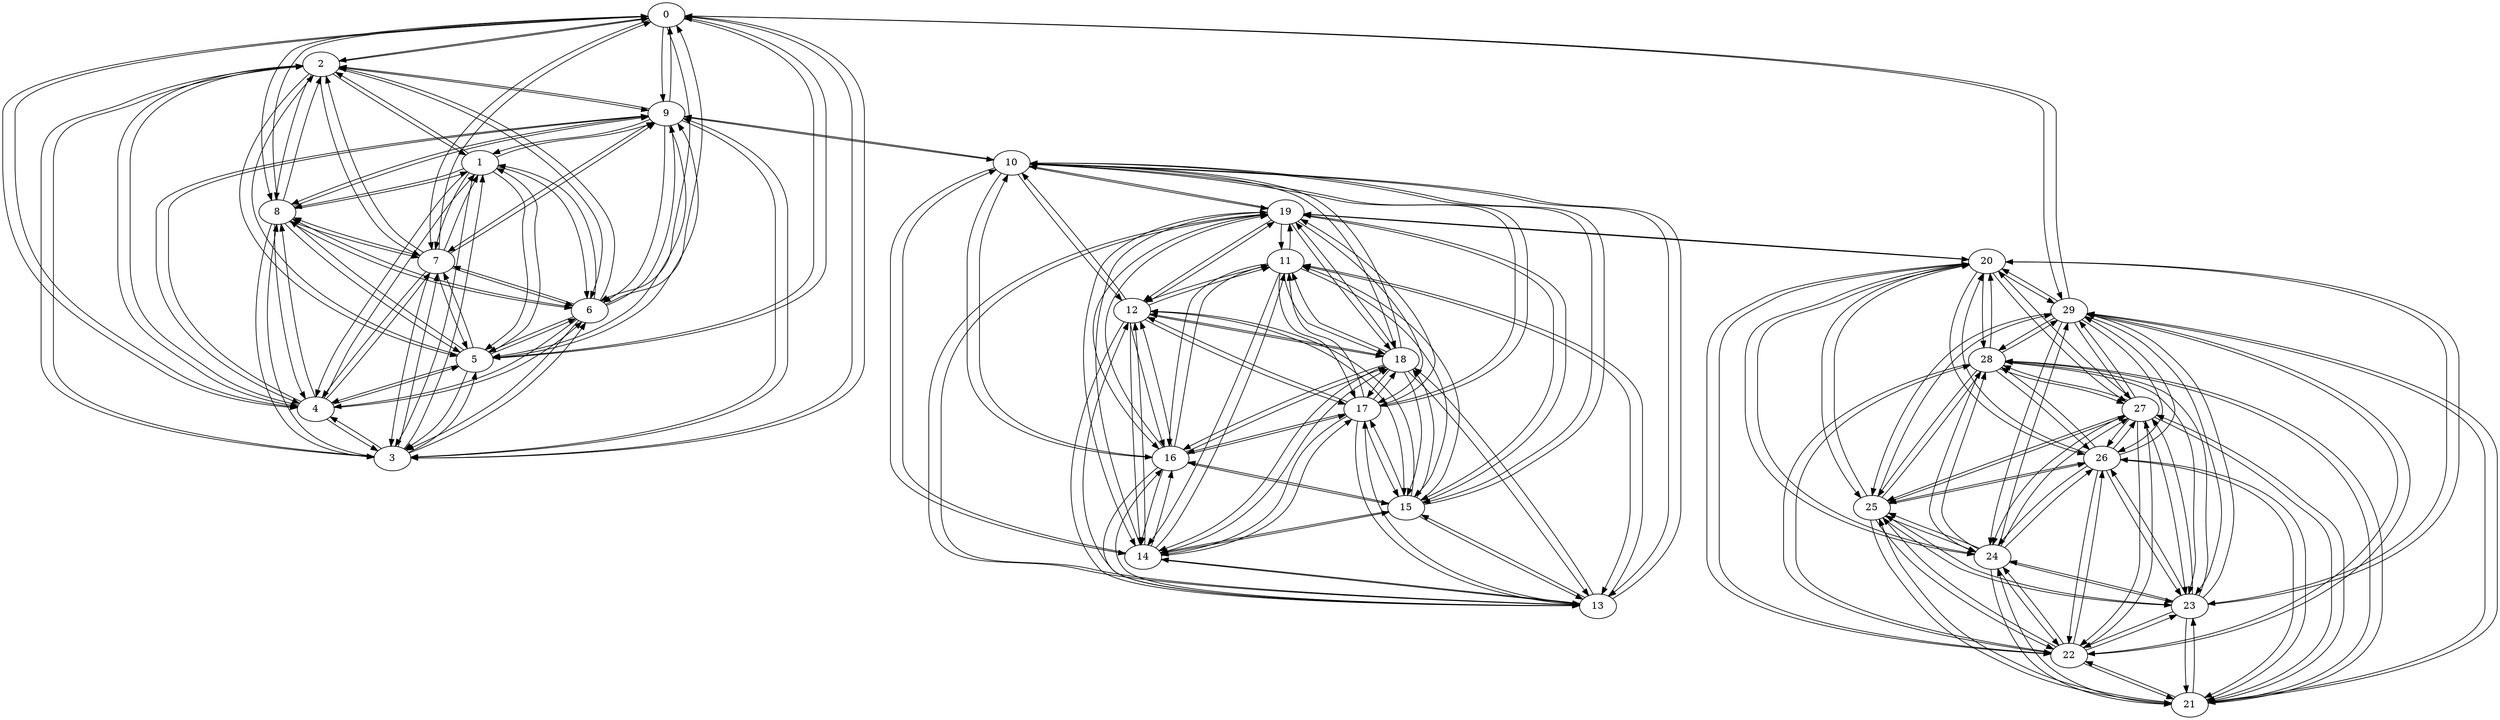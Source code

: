 digraph  {
0;
1;
2;
3;
4;
5;
6;
7;
8;
9;
10;
11;
12;
13;
14;
15;
16;
17;
18;
19;
20;
21;
22;
23;
24;
25;
26;
27;
28;
29;
0 -> 2  [key=0, weight=63532];
0 -> 3  [key=0, weight=12633];
0 -> 4  [key=0, weight=21297];
0 -> 5  [key=0, weight=4889];
0 -> 6  [key=0, weight=65182];
0 -> 7  [key=0, weight=27056];
0 -> 8  [key=0, weight=111];
0 -> 9  [key=0, weight=45466];
0 -> 29  [key=0, weight=69123];
1 -> 2  [key=0, weight=56132];
1 -> 3  [key=0, weight=6877];
1 -> 4  [key=0, weight=52257];
1 -> 5  [key=0, weight=46405];
1 -> 6  [key=0, weight=29588];
1 -> 7  [key=0, weight=53888];
1 -> 8  [key=0, weight=33001];
1 -> 9  [key=0, weight=46141];
2 -> 0  [key=0, weight=61252];
2 -> 1  [key=0, weight=49207];
2 -> 3  [key=0, weight=48717];
2 -> 4  [key=0, weight=67518];
2 -> 5  [key=0, weight=45070];
2 -> 6  [key=0, weight=40903];
2 -> 7  [key=0, weight=23887];
2 -> 8  [key=0, weight=26959];
2 -> 9  [key=0, weight=34824];
3 -> 0  [key=0, weight=12213];
3 -> 1  [key=0, weight=6132];
3 -> 2  [key=0, weight=48802];
3 -> 4  [key=0, weight=41686];
3 -> 5  [key=0, weight=51519];
3 -> 6  [key=0, weight=55876];
3 -> 7  [key=0, weight=31225];
3 -> 8  [key=0, weight=19204];
3 -> 9  [key=0, weight=12277];
4 -> 0  [key=0, weight=21437];
4 -> 1  [key=0, weight=50257];
4 -> 2  [key=0, weight=71643];
4 -> 3  [key=0, weight=43171];
4 -> 5  [key=0, weight=10042];
4 -> 6  [key=0, weight=54412];
4 -> 7  [key=0, weight=27985];
4 -> 8  [key=0, weight=16734];
4 -> 9  [key=0, weight=12458];
5 -> 0  [key=0, weight=4664];
5 -> 1  [key=0, weight=44760];
5 -> 2  [key=0, weight=47405];
5 -> 3  [key=0, weight=55534];
5 -> 4  [key=0, weight=10182];
5 -> 6  [key=0, weight=26222];
5 -> 7  [key=0, weight=12946];
5 -> 8  [key=0, weight=75170];
5 -> 9  [key=0, weight=78101];
6 -> 0  [key=0, weight=64777];
6 -> 1  [key=0, weight=25898];
6 -> 2  [key=0, weight=41188];
6 -> 3  [key=0, weight=55426];
6 -> 4  [key=0, weight=52372];
6 -> 5  [key=0, weight=25392];
6 -> 7  [key=0, weight=66710];
6 -> 8  [key=0, weight=57679];
6 -> 9  [key=0, weight=57389];
7 -> 0  [key=0, weight=26386];
7 -> 1  [key=0, weight=48703];
7 -> 2  [key=0, weight=23997];
7 -> 3  [key=0, weight=31460];
7 -> 4  [key=0, weight=26175];
7 -> 5  [key=0, weight=12041];
7 -> 6  [key=0, weight=65985];
7 -> 8  [key=0, weight=71109];
7 -> 9  [key=0, weight=11902];
8 -> 0  [key=0, weight=116];
8 -> 1  [key=0, weight=32436];
8 -> 2  [key=0, weight=29499];
8 -> 3  [key=0, weight=20964];
8 -> 4  [key=0, weight=16834];
8 -> 5  [key=0, weight=75395];
8 -> 6  [key=0, weight=61959];
8 -> 7  [key=0, weight=76434];
8 -> 9  [key=0, weight=23339];
9 -> 0  [key=0, weight=45431];
9 -> 1  [key=0, weight=41511];
9 -> 2  [key=0, weight=34759];
9 -> 3  [key=0, weight=11837];
9 -> 4  [key=0, weight=12098];
9 -> 5  [key=0, weight=73656];
9 -> 6  [key=0, weight=56679];
9 -> 7  [key=0, weight=11857];
9 -> 8  [key=0, weight=22104];
9 -> 10  [key=0, weight=7223];
10 -> 12  [key=0, weight=57369];
10 -> 13  [key=0, weight=45924];
10 -> 14  [key=0, weight=62478];
10 -> 15  [key=0, weight=12059];
10 -> 16  [key=0, weight=37730];
10 -> 17  [key=0, weight=1993];
10 -> 18  [key=0, weight=36209];
10 -> 19  [key=0, weight=577];
10 -> 9  [key=0, weight=8493];
11 -> 12  [key=0, weight=32937];
11 -> 13  [key=0, weight=63131];
11 -> 14  [key=0, weight=20320];
11 -> 15  [key=0, weight=43636];
11 -> 16  [key=0, weight=34656];
11 -> 17  [key=0, weight=8890];
11 -> 18  [key=0, weight=18964];
11 -> 19  [key=0, weight=55338];
12 -> 10  [key=0, weight=59659];
12 -> 11  [key=0, weight=33952];
12 -> 13  [key=0, weight=44862];
12 -> 14  [key=0, weight=65169];
12 -> 15  [key=0, weight=11305];
12 -> 16  [key=0, weight=4077];
12 -> 17  [key=0, weight=40639];
12 -> 18  [key=0, weight=55977];
12 -> 19  [key=0, weight=18515];
13 -> 10  [key=0, weight=45899];
13 -> 11  [key=0, weight=61656];
13 -> 12  [key=0, weight=42587];
13 -> 14  [key=0, weight=4242];
13 -> 15  [key=0, weight=33896];
13 -> 16  [key=0, weight=29554];
13 -> 17  [key=0, weight=16257];
13 -> 18  [key=0, weight=56318];
13 -> 19  [key=0, weight=9805];
14 -> 10  [key=0, weight=63508];
14 -> 11  [key=0, weight=20555];
14 -> 12  [key=0, weight=63574];
14 -> 13  [key=0, weight=4337];
14 -> 15  [key=0, weight=63040];
14 -> 16  [key=0, weight=2213];
14 -> 17  [key=0, weight=50815];
14 -> 18  [key=0, weight=17903];
14 -> 19  [key=0, weight=42587];
15 -> 10  [key=0, weight=11719];
15 -> 11  [key=0, weight=43031];
15 -> 12  [key=0, weight=10480];
15 -> 13  [key=0, weight=34306];
15 -> 14  [key=0, weight=60920];
15 -> 16  [key=0, weight=62255];
15 -> 17  [key=0, weight=37066];
15 -> 18  [key=0, weight=27346];
15 -> 19  [key=0, weight=48780];
16 -> 10  [key=0, weight=39155];
16 -> 11  [key=0, weight=35871];
16 -> 12  [key=0, weight=4017];
16 -> 13  [key=0, weight=30274];
16 -> 14  [key=0, weight=2258];
16 -> 15  [key=0, weight=63960];
16 -> 17  [key=0, weight=46515];
16 -> 18  [key=0, weight=38799];
16 -> 19  [key=0, weight=58788];
17 -> 10  [key=0, weight=1963];
17 -> 11  [key=0, weight=8910];
17 -> 12  [key=0, weight=39504];
17 -> 13  [key=0, weight=16697];
17 -> 14  [key=0, weight=50545];
17 -> 15  [key=0, weight=38001];
17 -> 16  [key=0, weight=46160];
17 -> 18  [key=0, weight=62763];
17 -> 19  [key=0, weight=33293];
18 -> 10  [key=0, weight=38974];
18 -> 11  [key=0, weight=20029];
18 -> 12  [key=0, weight=57482];
18 -> 13  [key=0, weight=60843];
18 -> 14  [key=0, weight=19183];
18 -> 15  [key=0, weight=30151];
18 -> 16  [key=0, weight=40239];
18 -> 17  [key=0, weight=65698];
18 -> 19  [key=0, weight=20392];
19 -> 10  [key=0, weight=622];
19 -> 11  [key=0, weight=56458];
19 -> 12  [key=0, weight=17760];
19 -> 13  [key=0, weight=9865];
19 -> 14  [key=0, weight=42522];
19 -> 15  [key=0, weight=49855];
19 -> 16  [key=0, weight=58948];
19 -> 17  [key=0, weight=33548];
19 -> 18  [key=0, weight=19292];
19 -> 20  [key=0, weight=29014];
20 -> 22  [key=0, weight=35006];
20 -> 23  [key=0, weight=11774];
20 -> 24  [key=0, weight=7956];
20 -> 25  [key=0, weight=24069];
20 -> 26  [key=0, weight=18178];
20 -> 27  [key=0, weight=57286];
20 -> 28  [key=0, weight=52186];
20 -> 29  [key=0, weight=54738];
20 -> 19  [key=0, weight=25944];
21 -> 22  [key=0, weight=45488];
21 -> 23  [key=0, weight=37818];
21 -> 24  [key=0, weight=61210];
21 -> 25  [key=0, weight=59868];
21 -> 26  [key=0, weight=50413];
21 -> 27  [key=0, weight=24995];
21 -> 28  [key=0, weight=62821];
21 -> 29  [key=0, weight=12058];
22 -> 20  [key=0, weight=35091];
22 -> 21  [key=0, weight=42868];
22 -> 23  [key=0, weight=45006];
22 -> 24  [key=0, weight=26245];
22 -> 25  [key=0, weight=23864];
22 -> 26  [key=0, weight=41986];
22 -> 27  [key=0, weight=52910];
22 -> 28  [key=0, weight=64280];
22 -> 29  [key=0, weight=14649];
23 -> 20  [key=0, weight=12039];
23 -> 21  [key=0, weight=36568];
23 -> 22  [key=0, weight=44236];
23 -> 24  [key=0, weight=24875];
23 -> 25  [key=0, weight=9490];
23 -> 26  [key=0, weight=38166];
23 -> 27  [key=0, weight=54376];
23 -> 28  [key=0, weight=40910];
23 -> 29  [key=0, weight=58902];
24 -> 20  [key=0, weight=7751];
24 -> 21  [key=0, weight=58160];
24 -> 22  [key=0, weight=25460];
24 -> 23  [key=0, weight=24165];
24 -> 25  [key=0, weight=22285];
24 -> 26  [key=0, weight=27868];
24 -> 27  [key=0, weight=62891];
24 -> 28  [key=0, weight=7011];
24 -> 29  [key=0, weight=48371];
25 -> 20  [key=0, weight=24479];
25 -> 21  [key=0, weight=59748];
25 -> 22  [key=0, weight=24219];
25 -> 23  [key=0, weight=9855];
25 -> 24  [key=0, weight=24565];
25 -> 26  [key=0, weight=14215];
25 -> 27  [key=0, weight=37215];
25 -> 28  [key=0, weight=13618];
25 -> 29  [key=0, weight=68286];
26 -> 20  [key=0, weight=19108];
26 -> 21  [key=0, weight=51668];
26 -> 22  [key=0, weight=44071];
26 -> 23  [key=0, weight=40641];
26 -> 24  [key=0, weight=29848];
26 -> 25  [key=0, weight=14745];
26 -> 27  [key=0, weight=51835];
26 -> 28  [key=0, weight=28954];
26 -> 29  [key=0, weight=25255];
27 -> 20  [key=0, weight=58026];
27 -> 21  [key=0, weight=24100];
27 -> 22  [key=0, weight=54000];
27 -> 23  [key=0, weight=55786];
27 -> 24  [key=0, weight=65541];
27 -> 25  [key=0, weight=36380];
27 -> 26  [key=0, weight=50540];
27 -> 28  [key=0, weight=41278];
27 -> 29  [key=0, weight=37530];
28 -> 20  [key=0, weight=53741];
28 -> 21  [key=0, weight=60331];
28 -> 22  [key=0, weight=64600];
28 -> 23  [key=0, weight=41300];
28 -> 24  [key=0, weight=7626];
28 -> 25  [key=0, weight=13258];
28 -> 26  [key=0, weight=27574];
28 -> 27  [key=0, weight=41203];
28 -> 29  [key=0, weight=16491];
29 -> 20  [key=0, weight=54393];
29 -> 21  [key=0, weight=11428];
29 -> 22  [key=0, weight=14879];
29 -> 23  [key=0, weight=58032];
29 -> 24  [key=0, weight=48811];
29 -> 25  [key=0, weight=65306];
29 -> 26  [key=0, weight=23715];
29 -> 27  [key=0, weight=36585];
29 -> 28  [key=0, weight=15456];
29 -> 0  [key=0, weight=68668];
}
